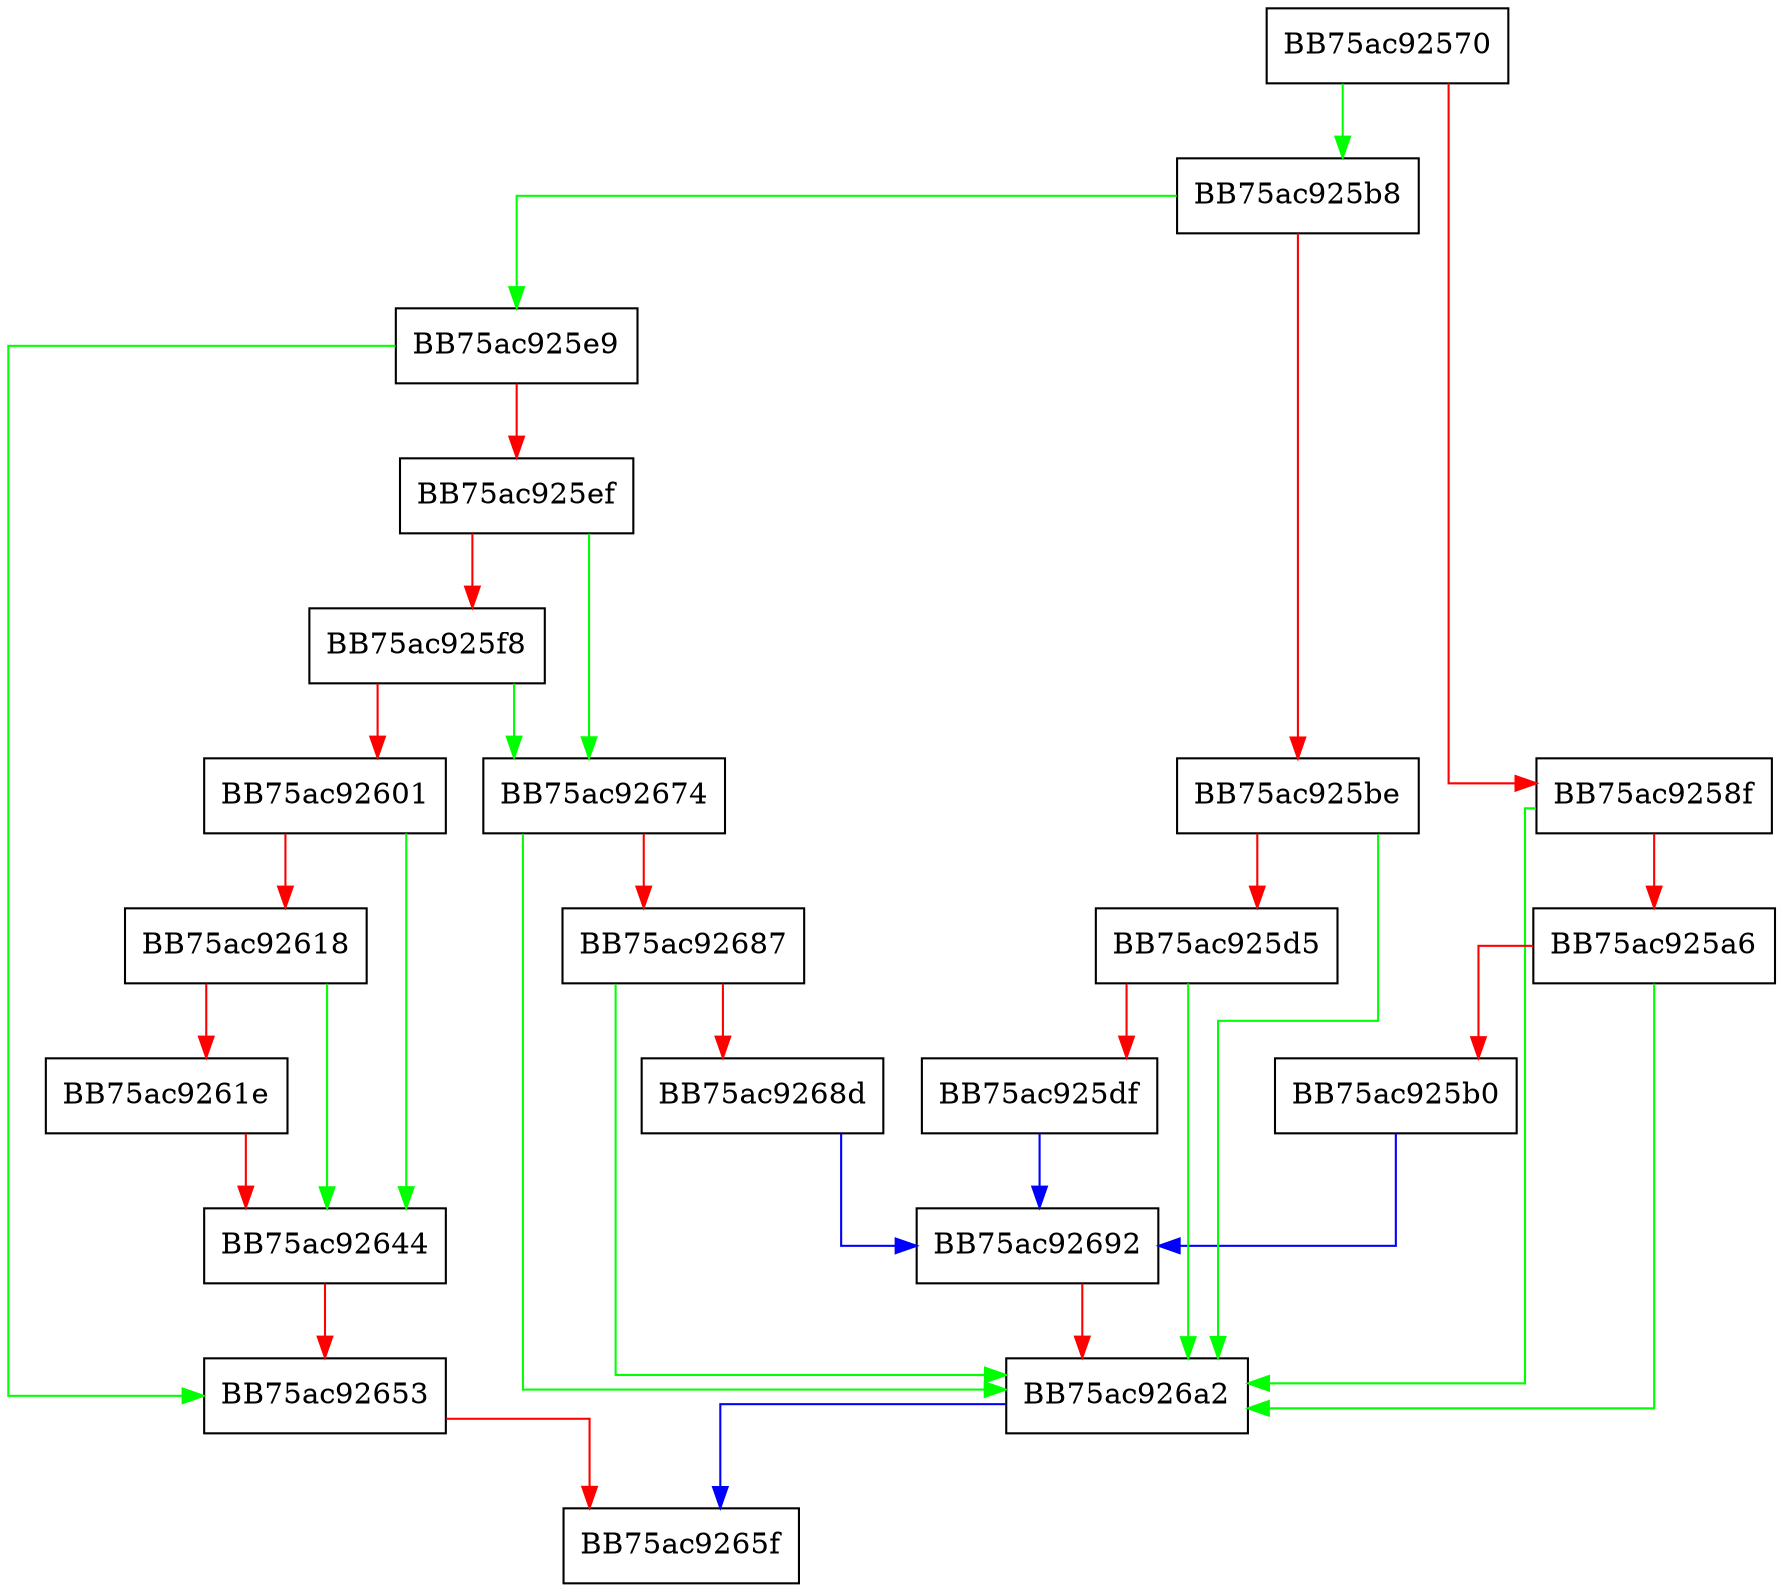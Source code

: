 digraph ProcessNotificationEx {
  node [shape="box"];
  graph [splines=ortho];
  BB75ac92570 -> BB75ac925b8 [color="green"];
  BB75ac92570 -> BB75ac9258f [color="red"];
  BB75ac9258f -> BB75ac926a2 [color="green"];
  BB75ac9258f -> BB75ac925a6 [color="red"];
  BB75ac925a6 -> BB75ac926a2 [color="green"];
  BB75ac925a6 -> BB75ac925b0 [color="red"];
  BB75ac925b0 -> BB75ac92692 [color="blue"];
  BB75ac925b8 -> BB75ac925e9 [color="green"];
  BB75ac925b8 -> BB75ac925be [color="red"];
  BB75ac925be -> BB75ac926a2 [color="green"];
  BB75ac925be -> BB75ac925d5 [color="red"];
  BB75ac925d5 -> BB75ac926a2 [color="green"];
  BB75ac925d5 -> BB75ac925df [color="red"];
  BB75ac925df -> BB75ac92692 [color="blue"];
  BB75ac925e9 -> BB75ac92653 [color="green"];
  BB75ac925e9 -> BB75ac925ef [color="red"];
  BB75ac925ef -> BB75ac92674 [color="green"];
  BB75ac925ef -> BB75ac925f8 [color="red"];
  BB75ac925f8 -> BB75ac92674 [color="green"];
  BB75ac925f8 -> BB75ac92601 [color="red"];
  BB75ac92601 -> BB75ac92644 [color="green"];
  BB75ac92601 -> BB75ac92618 [color="red"];
  BB75ac92618 -> BB75ac92644 [color="green"];
  BB75ac92618 -> BB75ac9261e [color="red"];
  BB75ac9261e -> BB75ac92644 [color="red"];
  BB75ac92644 -> BB75ac92653 [color="red"];
  BB75ac92653 -> BB75ac9265f [color="red"];
  BB75ac92674 -> BB75ac926a2 [color="green"];
  BB75ac92674 -> BB75ac92687 [color="red"];
  BB75ac92687 -> BB75ac926a2 [color="green"];
  BB75ac92687 -> BB75ac9268d [color="red"];
  BB75ac9268d -> BB75ac92692 [color="blue"];
  BB75ac92692 -> BB75ac926a2 [color="red"];
  BB75ac926a2 -> BB75ac9265f [color="blue"];
}